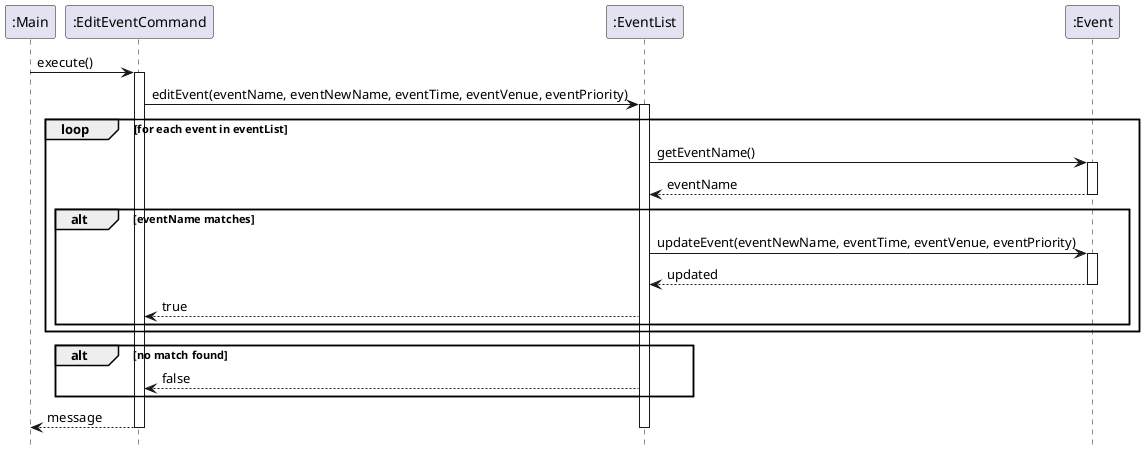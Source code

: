 @startuml
hide footbox

participant ":Main" as main
participant ":EditEventCommand" as editCommand
participant ":EventList" as eventList
participant ":Event" as event

main -> editCommand : execute()
activate editCommand

editCommand -> eventList : editEvent(eventName, eventNewName, eventTime, eventVenue, eventPriority)
activate eventList

loop for each event in eventList
    eventList -> event : getEventName()
    activate event
    event --> eventList : eventName
    deactivate event

    alt eventName matches
        eventList -> event : updateEvent(eventNewName, eventTime, eventVenue, eventPriority)
        activate event
        event --> eventList : updated
        deactivate event
        eventList --> editCommand : true
    end

end

alt no match found
    eventList --> editCommand : false
end

editCommand --> main : message
deactivate eventList
deactivate editCommand
@enduml